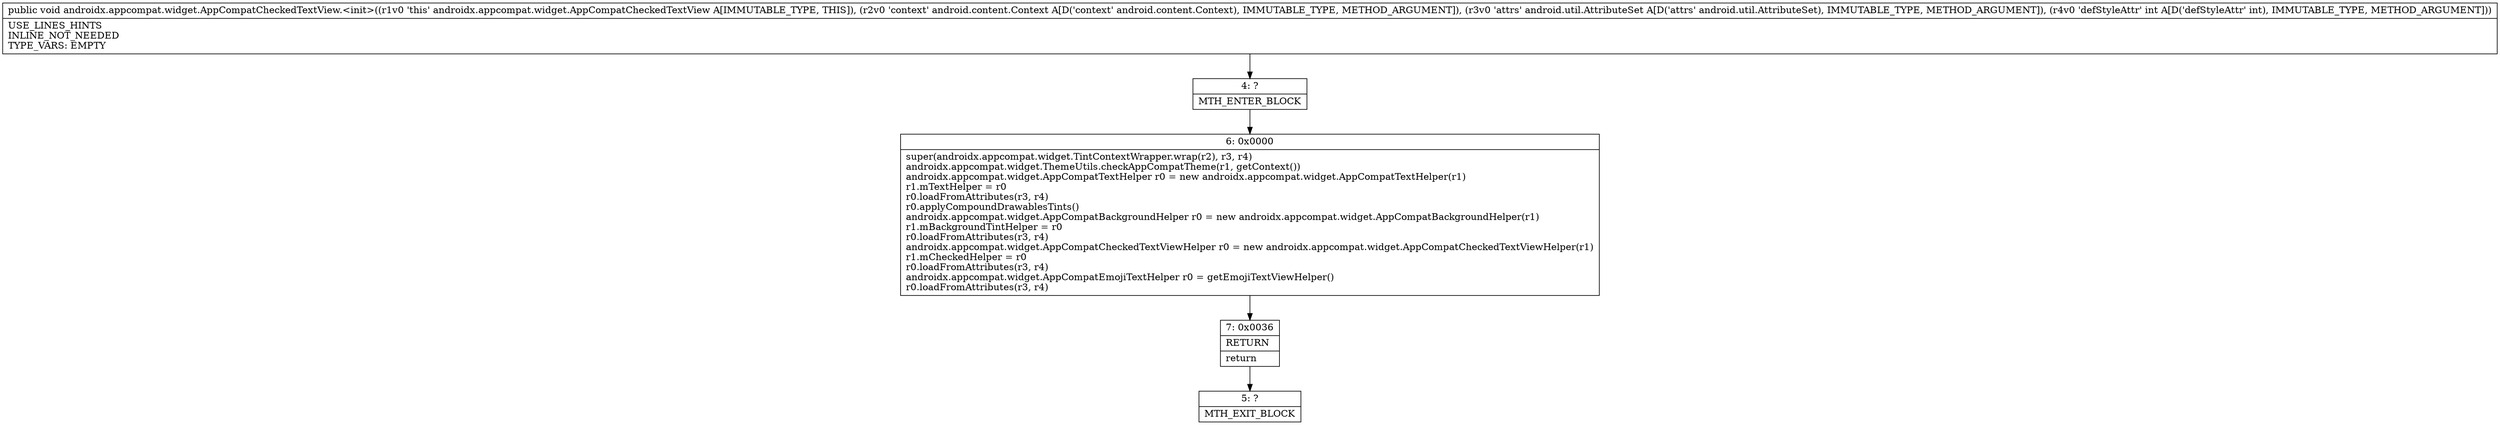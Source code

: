 digraph "CFG forandroidx.appcompat.widget.AppCompatCheckedTextView.\<init\>(Landroid\/content\/Context;Landroid\/util\/AttributeSet;I)V" {
Node_4 [shape=record,label="{4\:\ ?|MTH_ENTER_BLOCK\l}"];
Node_6 [shape=record,label="{6\:\ 0x0000|super(androidx.appcompat.widget.TintContextWrapper.wrap(r2), r3, r4)\landroidx.appcompat.widget.ThemeUtils.checkAppCompatTheme(r1, getContext())\landroidx.appcompat.widget.AppCompatTextHelper r0 = new androidx.appcompat.widget.AppCompatTextHelper(r1)\lr1.mTextHelper = r0\lr0.loadFromAttributes(r3, r4)\lr0.applyCompoundDrawablesTints()\landroidx.appcompat.widget.AppCompatBackgroundHelper r0 = new androidx.appcompat.widget.AppCompatBackgroundHelper(r1)\lr1.mBackgroundTintHelper = r0\lr0.loadFromAttributes(r3, r4)\landroidx.appcompat.widget.AppCompatCheckedTextViewHelper r0 = new androidx.appcompat.widget.AppCompatCheckedTextViewHelper(r1)\lr1.mCheckedHelper = r0\lr0.loadFromAttributes(r3, r4)\landroidx.appcompat.widget.AppCompatEmojiTextHelper r0 = getEmojiTextViewHelper()\lr0.loadFromAttributes(r3, r4)\l}"];
Node_7 [shape=record,label="{7\:\ 0x0036|RETURN\l|return\l}"];
Node_5 [shape=record,label="{5\:\ ?|MTH_EXIT_BLOCK\l}"];
MethodNode[shape=record,label="{public void androidx.appcompat.widget.AppCompatCheckedTextView.\<init\>((r1v0 'this' androidx.appcompat.widget.AppCompatCheckedTextView A[IMMUTABLE_TYPE, THIS]), (r2v0 'context' android.content.Context A[D('context' android.content.Context), IMMUTABLE_TYPE, METHOD_ARGUMENT]), (r3v0 'attrs' android.util.AttributeSet A[D('attrs' android.util.AttributeSet), IMMUTABLE_TYPE, METHOD_ARGUMENT]), (r4v0 'defStyleAttr' int A[D('defStyleAttr' int), IMMUTABLE_TYPE, METHOD_ARGUMENT]))  | USE_LINES_HINTS\lINLINE_NOT_NEEDED\lTYPE_VARS: EMPTY\l}"];
MethodNode -> Node_4;Node_4 -> Node_6;
Node_6 -> Node_7;
Node_7 -> Node_5;
}

